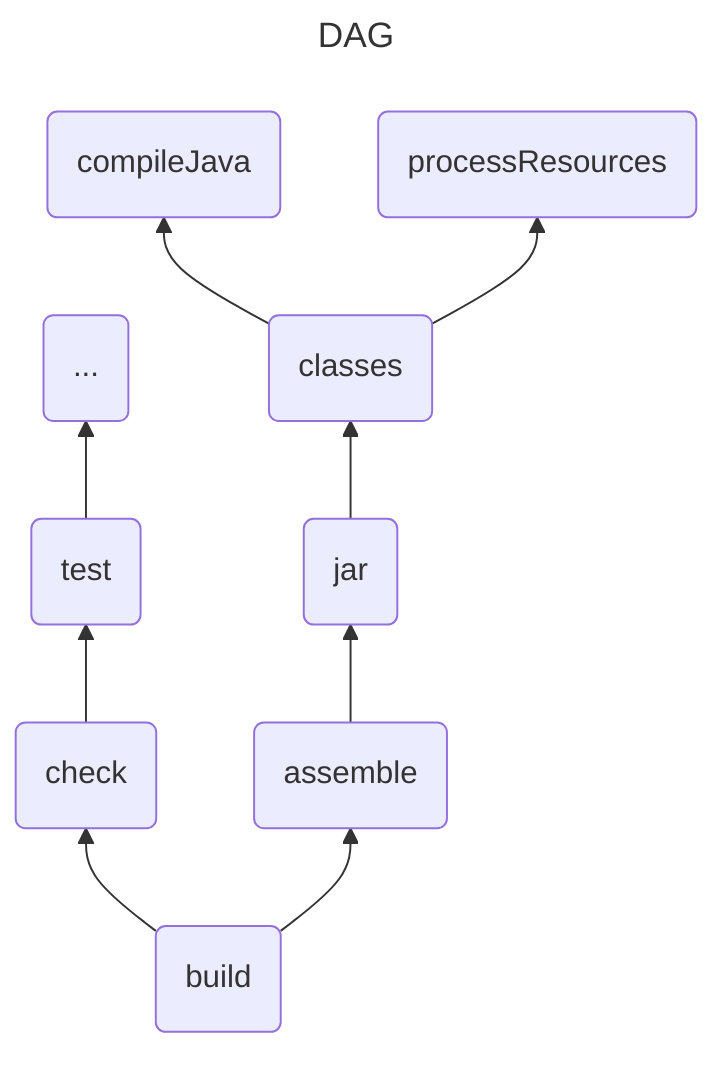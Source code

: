 ---
title: DAG
---
flowchart BT
    build(build) --> check(check)
    check --> test(test)
    test --> ...(...)
    build(build) --> assemble(assemble)
    assemble --> jar(jar)
    jar --> classes(classes)
    classes --> compileJava(compileJava)
    classes --> processResources(processResources)

%%    jar --x assemble
%%    classes --x assemble